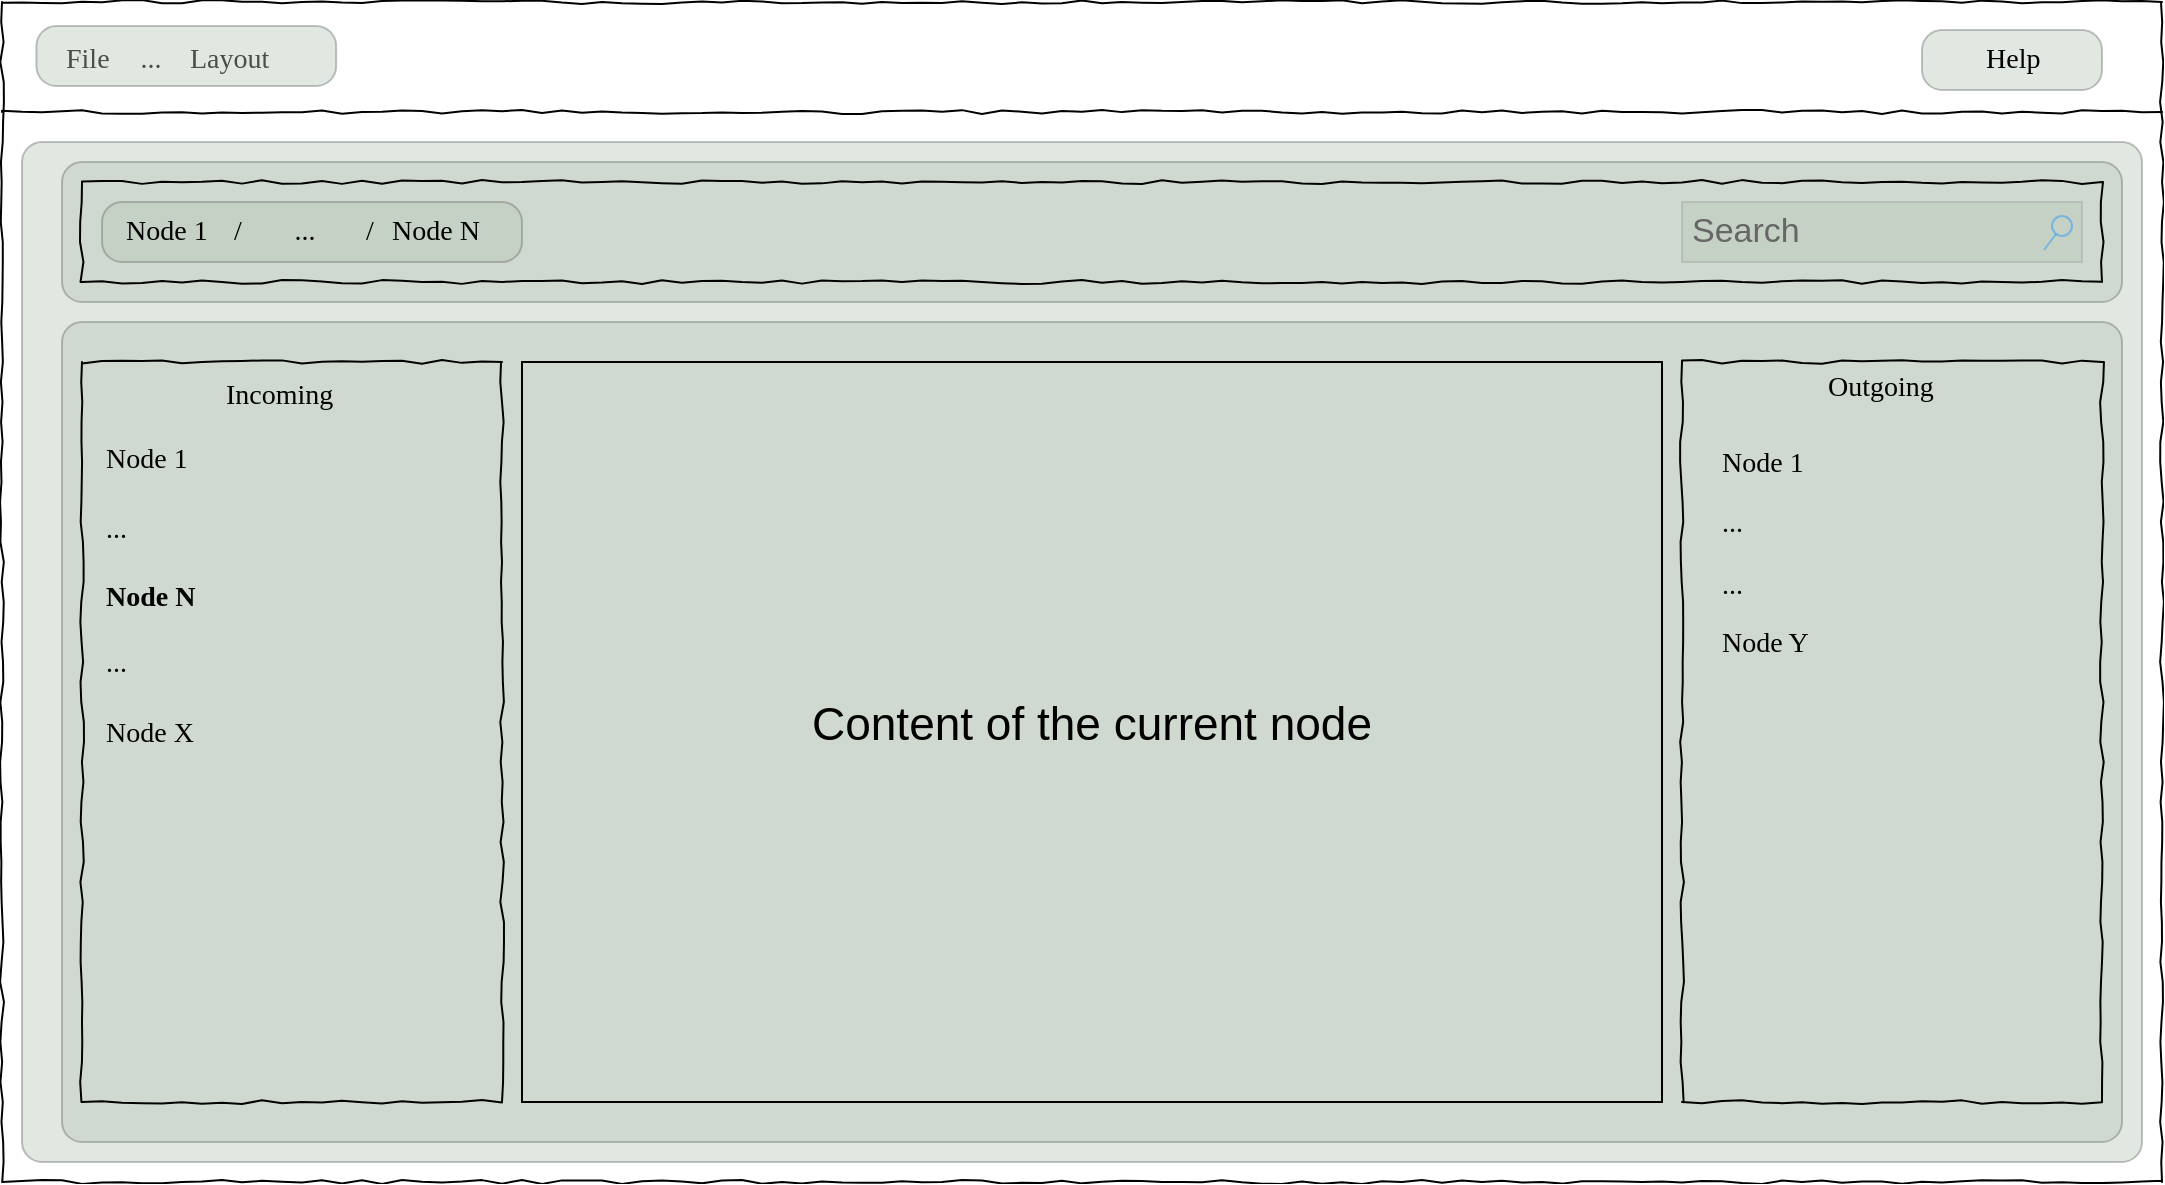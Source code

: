 <mxfile version="13.7.9" type="device"><diagram name="Page-1" id="03018318-947c-dd8e-b7a3-06fadd420f32"><mxGraphModel dx="1347" dy="822" grid="1" gridSize="10" guides="1" tooltips="1" connect="1" arrows="1" fold="1" page="1" pageScale="1" pageWidth="1100" pageHeight="850" background="#ffffff" math="0" shadow="0"><root><mxCell id="0"/><mxCell id="1" parent="0"/><mxCell id="677b7b8949515195-1" value="" style="whiteSpace=wrap;html=1;rounded=0;shadow=0;labelBackgroundColor=none;strokeColor=#000000;strokeWidth=1;fillColor=none;fontFamily=Verdana;fontSize=12;fontColor=#000000;align=center;comic=1;" parent="1" vertex="1"><mxGeometry x="120" y="90" width="1080" height="590" as="geometry"/></mxCell><mxCell id="oWozFbw77-lrJfRdZljx-13" value="" style="group" vertex="1" connectable="0" parent="1"><mxGeometry x="130" y="150" width="1060" height="520" as="geometry"/></mxCell><mxCell id="oWozFbw77-lrJfRdZljx-11" value="" style="shape=mxgraph.mockup.containers.marginRect;rectMarginTop=10;strokeColor=#666666;strokeWidth=1;dashed=0;rounded=1;arcSize=5;recursiveResize=0;fillColor=#B4C4B3;opacity=40;align=center;" vertex="1" parent="oWozFbw77-lrJfRdZljx-13"><mxGeometry width="1060" height="520" as="geometry"/></mxCell><mxCell id="oWozFbw77-lrJfRdZljx-3" value="" style="group" vertex="1" connectable="0" parent="oWozFbw77-lrJfRdZljx-13"><mxGeometry x="20" y="90" width="1030" height="420" as="geometry"/></mxCell><mxCell id="oWozFbw77-lrJfRdZljx-1" value="" style="shape=mxgraph.mockup.containers.marginRect;rectMarginTop=10;strokeColor=#666666;strokeWidth=1;dashed=0;rounded=1;arcSize=5;recursiveResize=0;fillColor=#B4C4B3;opacity=40;align=center;" vertex="1" parent="oWozFbw77-lrJfRdZljx-3"><mxGeometry width="1030" height="420" as="geometry"/></mxCell><mxCell id="D74PviMFel91mhc65o81-19" value="" style="group" parent="oWozFbw77-lrJfRdZljx-3" vertex="1" connectable="0"><mxGeometry x="810" y="30" width="210" height="370" as="geometry"/></mxCell><mxCell id="677b7b8949515195-25" value="" style="whiteSpace=wrap;html=1;rounded=0;shadow=0;labelBackgroundColor=none;strokeWidth=1;fillColor=none;fontFamily=Verdana;fontSize=12;align=center;comic=1;" parent="D74PviMFel91mhc65o81-19" vertex="1"><mxGeometry width="210" height="370" as="geometry"/></mxCell><mxCell id="677b7b8949515195-42" value="Outgoing" style="text;html=1;points=[];align=left;verticalAlign=top;spacingTop=-4;fontSize=14;fontFamily=Verdana" parent="D74PviMFel91mhc65o81-19" vertex="1"><mxGeometry x="70.761" y="1.897" width="68.478" height="17.371" as="geometry"/></mxCell><mxCell id="677b7b8949515195-44" value="Node 1" style="text;html=1;points=[];align=left;verticalAlign=top;spacingTop=-4;fontSize=14;fontFamily=Verdana" parent="D74PviMFel91mhc65o81-19" vertex="1"><mxGeometry x="18.261" y="39.953" width="155.217" height="17.371" as="geometry"/></mxCell><mxCell id="677b7b8949515195-45" value="..." style="text;html=1;points=[];align=left;verticalAlign=top;spacingTop=-4;fontSize=14;fontFamily=Verdana" parent="D74PviMFel91mhc65o81-19" vertex="1"><mxGeometry x="18.261" y="70.352" width="155.217" height="17.371" as="geometry"/></mxCell><mxCell id="677b7b8949515195-46" value="..." style="text;html=1;points=[];align=left;verticalAlign=top;spacingTop=-4;fontSize=14;fontFamily=Verdana" parent="D74PviMFel91mhc65o81-19" vertex="1"><mxGeometry x="18.261" y="100.751" width="155.217" height="17.371" as="geometry"/></mxCell><mxCell id="D74PviMFel91mhc65o81-36" value="Node Y" style="text;html=1;points=[];align=left;verticalAlign=top;spacingTop=-4;fontSize=14;fontFamily=Verdana" parent="D74PviMFel91mhc65o81-19" vertex="1"><mxGeometry x="18.261" y="130.001" width="155.217" height="17.371" as="geometry"/></mxCell><mxCell id="D74PviMFel91mhc65o81-92" value="&lt;font style=&quot;font-size: 23px&quot;&gt;&lt;br&gt;&lt;br&gt;&lt;br&gt;&lt;br&gt;&lt;br&gt;&lt;br&gt;Сontent of the current node&lt;/font&gt;" style="text;spacingTop=-5;whiteSpace=wrap;html=1;align=center;fontSize=12;fontFamily=Helvetica;fillColor=none;strokeColor=#000000;" parent="oWozFbw77-lrJfRdZljx-3" vertex="1"><mxGeometry x="230" y="30" width="570" height="370" as="geometry"/></mxCell><mxCell id="utbT4TfWVCetWM8PdPMn-33" value="" style="group" parent="oWozFbw77-lrJfRdZljx-3" vertex="1" connectable="0"><mxGeometry x="10" y="30" width="210" height="370" as="geometry"/></mxCell><mxCell id="677b7b8949515195-8" value="" style="whiteSpace=wrap;html=1;rounded=0;shadow=0;labelBackgroundColor=none;strokeWidth=1;fillColor=none;fontFamily=Verdana;fontSize=12;align=center;comic=1;" parent="utbT4TfWVCetWM8PdPMn-33" vertex="1"><mxGeometry width="210" height="370" as="geometry"/></mxCell><mxCell id="677b7b8949515195-27" value="Node 1" style="text;html=1;points=[];align=left;verticalAlign=top;spacingTop=-4;fontSize=14;fontFamily=Verdana" parent="utbT4TfWVCetWM8PdPMn-33" vertex="1"><mxGeometry x="10" y="38.272" width="170" height="19.249" as="geometry"/></mxCell><mxCell id="677b7b8949515195-28" value="&lt;div style=&quot;text-align: center&quot;&gt;&lt;span&gt;...&lt;/span&gt;&lt;/div&gt;" style="text;html=1;points=[];align=left;verticalAlign=top;spacingTop=-4;fontSize=14;fontFamily=Verdana" parent="utbT4TfWVCetWM8PdPMn-33" vertex="1"><mxGeometry x="10" y="72.92" width="170" height="19.249" as="geometry"/></mxCell><mxCell id="677b7b8949515195-29" value="Node N" style="text;html=1;points=[];align=left;verticalAlign=top;spacingTop=-4;fontSize=14;fontFamily=Verdana;fontStyle=1" parent="utbT4TfWVCetWM8PdPMn-33" vertex="1"><mxGeometry x="10" y="106.606" width="170" height="19.249" as="geometry"/></mxCell><mxCell id="D74PviMFel91mhc65o81-95" value="..." style="text;html=1;points=[];align=left;verticalAlign=top;spacingTop=-4;fontSize=14;fontFamily=Verdana" parent="utbT4TfWVCetWM8PdPMn-33" vertex="1"><mxGeometry x="10" y="139.996" width="170" height="19.249" as="geometry"/></mxCell><mxCell id="D74PviMFel91mhc65o81-96" value="Node X" style="text;html=1;points=[];align=left;verticalAlign=top;spacingTop=-4;fontSize=14;fontFamily=Verdana" parent="utbT4TfWVCetWM8PdPMn-33" vertex="1"><mxGeometry x="10" y="175.376" width="170" height="19.249" as="geometry"/></mxCell><mxCell id="utbT4TfWVCetWM8PdPMn-27" value="Incoming" style="text;html=1;points=[];align=left;verticalAlign=top;spacingTop=-4;fontSize=14;fontFamily=Verdana" parent="utbT4TfWVCetWM8PdPMn-33" vertex="1"><mxGeometry x="70" y="6" width="75" height="19.249" as="geometry"/></mxCell><mxCell id="oWozFbw77-lrJfRdZljx-23" value="" style="group" vertex="1" connectable="0" parent="oWozFbw77-lrJfRdZljx-13"><mxGeometry x="20" y="10" width="1030" height="80" as="geometry"/></mxCell><mxCell id="oWozFbw77-lrJfRdZljx-20" value="" style="shape=mxgraph.mockup.containers.marginRect;rectMarginTop=10;strokeColor=#666666;strokeWidth=1;dashed=0;rounded=1;arcSize=5;recursiveResize=0;fillColor=#B4C4B3;opacity=40;align=center;" vertex="1" parent="oWozFbw77-lrJfRdZljx-23"><mxGeometry width="1030" height="80" as="geometry"/></mxCell><mxCell id="677b7b8949515195-10" value="" style="whiteSpace=wrap;html=1;rounded=0;shadow=0;labelBackgroundColor=none;strokeWidth=1;fillColor=none;fontFamily=Verdana;fontSize=12;align=center;comic=1;" parent="oWozFbw77-lrJfRdZljx-23" vertex="1"><mxGeometry x="10" y="20" width="1010" height="50" as="geometry"/></mxCell><mxCell id="oWozFbw77-lrJfRdZljx-7" value="" style="group" vertex="1" connectable="0" parent="oWozFbw77-lrJfRdZljx-23"><mxGeometry x="20" y="20" width="210" height="40" as="geometry"/></mxCell><mxCell id="oWozFbw77-lrJfRdZljx-4" value="" style="shape=mxgraph.mockup.containers.marginRect;rectMarginTop=10;strokeColor=#666666;strokeWidth=1;dashed=0;rounded=1;arcSize=5;recursiveResize=0;fillColor=#B4C4B3;opacity=40;align=center;" vertex="1" parent="oWozFbw77-lrJfRdZljx-7"><mxGeometry width="210" height="40" as="geometry"/></mxCell><mxCell id="oWozFbw77-lrJfRdZljx-24" value="" style="group" vertex="1" connectable="0" parent="oWozFbw77-lrJfRdZljx-7"><mxGeometry x="10" y="14" width="183" height="20" as="geometry"/></mxCell><mxCell id="oWozFbw77-lrJfRdZljx-6" value="" style="group" vertex="1" connectable="0" parent="oWozFbw77-lrJfRdZljx-24"><mxGeometry width="183" height="20" as="geometry"/></mxCell><mxCell id="677b7b8949515195-12" value="Node 1" style="text;html=1;points=[];align=left;verticalAlign=top;spacingTop=-4;fontSize=14;fontFamily=Verdana" parent="oWozFbw77-lrJfRdZljx-6" vertex="1"><mxGeometry width="50" height="20" as="geometry"/></mxCell><mxCell id="D74PviMFel91mhc65o81-4" value="/" style="text;html=1;points=[];align=left;verticalAlign=top;spacingTop=-4;fontSize=14;fontFamily=Verdana" parent="oWozFbw77-lrJfRdZljx-6" vertex="1"><mxGeometry x="54" width="15" height="20" as="geometry"/></mxCell><mxCell id="D74PviMFel91mhc65o81-31" value="..." style="text;html=1;points=[];align=center;verticalAlign=top;spacingTop=-4;fontSize=14;fontFamily=Verdana" parent="oWozFbw77-lrJfRdZljx-6" vertex="1"><mxGeometry x="66" width="50" height="20" as="geometry"/></mxCell><mxCell id="D74PviMFel91mhc65o81-32" value="/" style="text;html=1;points=[];align=left;verticalAlign=top;spacingTop=-4;fontSize=14;fontFamily=Verdana" parent="oWozFbw77-lrJfRdZljx-6" vertex="1"><mxGeometry x="120" width="15" height="20" as="geometry"/></mxCell><mxCell id="D74PviMFel91mhc65o81-33" value="Node N" style="text;html=1;points=[];align=left;verticalAlign=top;spacingTop=-4;fontSize=14;fontFamily=Verdana;fontStyle=0" parent="oWozFbw77-lrJfRdZljx-6" vertex="1"><mxGeometry x="133" width="50" height="20" as="geometry"/></mxCell><mxCell id="oWozFbw77-lrJfRdZljx-25" value="Search" style="strokeWidth=1;shadow=0;dashed=0;align=center;html=1;shape=mxgraph.mockup.forms.searchBox;strokeColor=#999999;mainText=;strokeColor2=#008cff;fontColor=#666666;fontSize=17;align=left;spacingLeft=3;fillColor=#B4C4B3;opacity=40;" vertex="1" parent="oWozFbw77-lrJfRdZljx-23"><mxGeometry x="810" y="30" width="200" height="30" as="geometry"/></mxCell><mxCell id="677b7b8949515195-9" value="" style="line;strokeWidth=1;html=1;rounded=0;shadow=0;labelBackgroundColor=none;fillColor=none;fontFamily=Verdana;fontSize=14;fontColor=#000000;align=center;comic=1;" parent="1" vertex="1"><mxGeometry x="120" y="140" width="1080" height="10" as="geometry"/></mxCell><mxCell id="utbT4TfWVCetWM8PdPMn-2" value="" style="group" parent="1" vertex="1" connectable="0"><mxGeometry x="150" y="108" width="170" height="24" as="geometry"/></mxCell><mxCell id="utbT4TfWVCetWM8PdPMn-3" value="File" style="text;html=1;points=[];align=left;verticalAlign=top;spacingTop=-4;fontSize=14;fontFamily=Verdana" parent="utbT4TfWVCetWM8PdPMn-2" vertex="1"><mxGeometry width="27.419" height="20" as="geometry"/></mxCell><mxCell id="utbT4TfWVCetWM8PdPMn-4" value="..." style="text;html=1;points=[];align=center;verticalAlign=top;spacingTop=-4;fontSize=14;fontFamily=Verdana" parent="utbT4TfWVCetWM8PdPMn-2" vertex="1"><mxGeometry x="31.075" width="25.591" height="20" as="geometry"/></mxCell><mxCell id="utbT4TfWVCetWM8PdPMn-5" value="Layout" style="text;html=1;points=[];align=left;verticalAlign=top;spacingTop=-4;fontSize=14;fontFamily=Verdana" parent="utbT4TfWVCetWM8PdPMn-2" vertex="1"><mxGeometry x="62.151" width="54.839" height="20" as="geometry"/></mxCell><mxCell id="oWozFbw77-lrJfRdZljx-14" value="" style="shape=mxgraph.mockup.containers.marginRect;rectMarginTop=10;strokeColor=#666666;strokeWidth=1;dashed=0;rounded=1;arcSize=5;recursiveResize=0;fillColor=#B4C4B3;opacity=40;align=center;" vertex="1" parent="utbT4TfWVCetWM8PdPMn-2"><mxGeometry x="-12.796" y="-16" width="149.892" height="40" as="geometry"/></mxCell><mxCell id="oWozFbw77-lrJfRdZljx-18" value="" style="group" vertex="1" connectable="0" parent="1"><mxGeometry x="1080" y="94" width="90" height="40" as="geometry"/></mxCell><mxCell id="oWozFbw77-lrJfRdZljx-16" value="" style="shape=mxgraph.mockup.containers.marginRect;rectMarginTop=10;strokeColor=#666666;strokeWidth=1;dashed=0;rounded=1;arcSize=5;recursiveResize=0;fillColor=#B4C4B3;opacity=40;align=center;" vertex="1" parent="oWozFbw77-lrJfRdZljx-18"><mxGeometry width="90" height="40" as="geometry"/></mxCell><mxCell id="utbT4TfWVCetWM8PdPMn-6" value="Help" style="text;html=1;points=[];align=left;verticalAlign=top;spacingTop=-4;fontSize=14;fontFamily=Verdana" parent="oWozFbw77-lrJfRdZljx-18" vertex="1"><mxGeometry x="30" y="14" width="35" height="10" as="geometry"/></mxCell></root></mxGraphModel></diagram></mxfile>